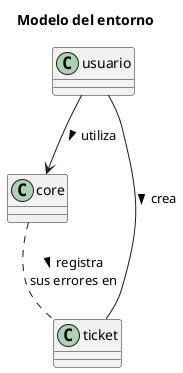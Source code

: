 @startuml
'https://plantuml.com/sequence-diagram
title Modelo del entorno
usuario --> core : > utiliza
usuario -- ticket: > crea
core .. ticket : > registra\nsus errores en

@enduml